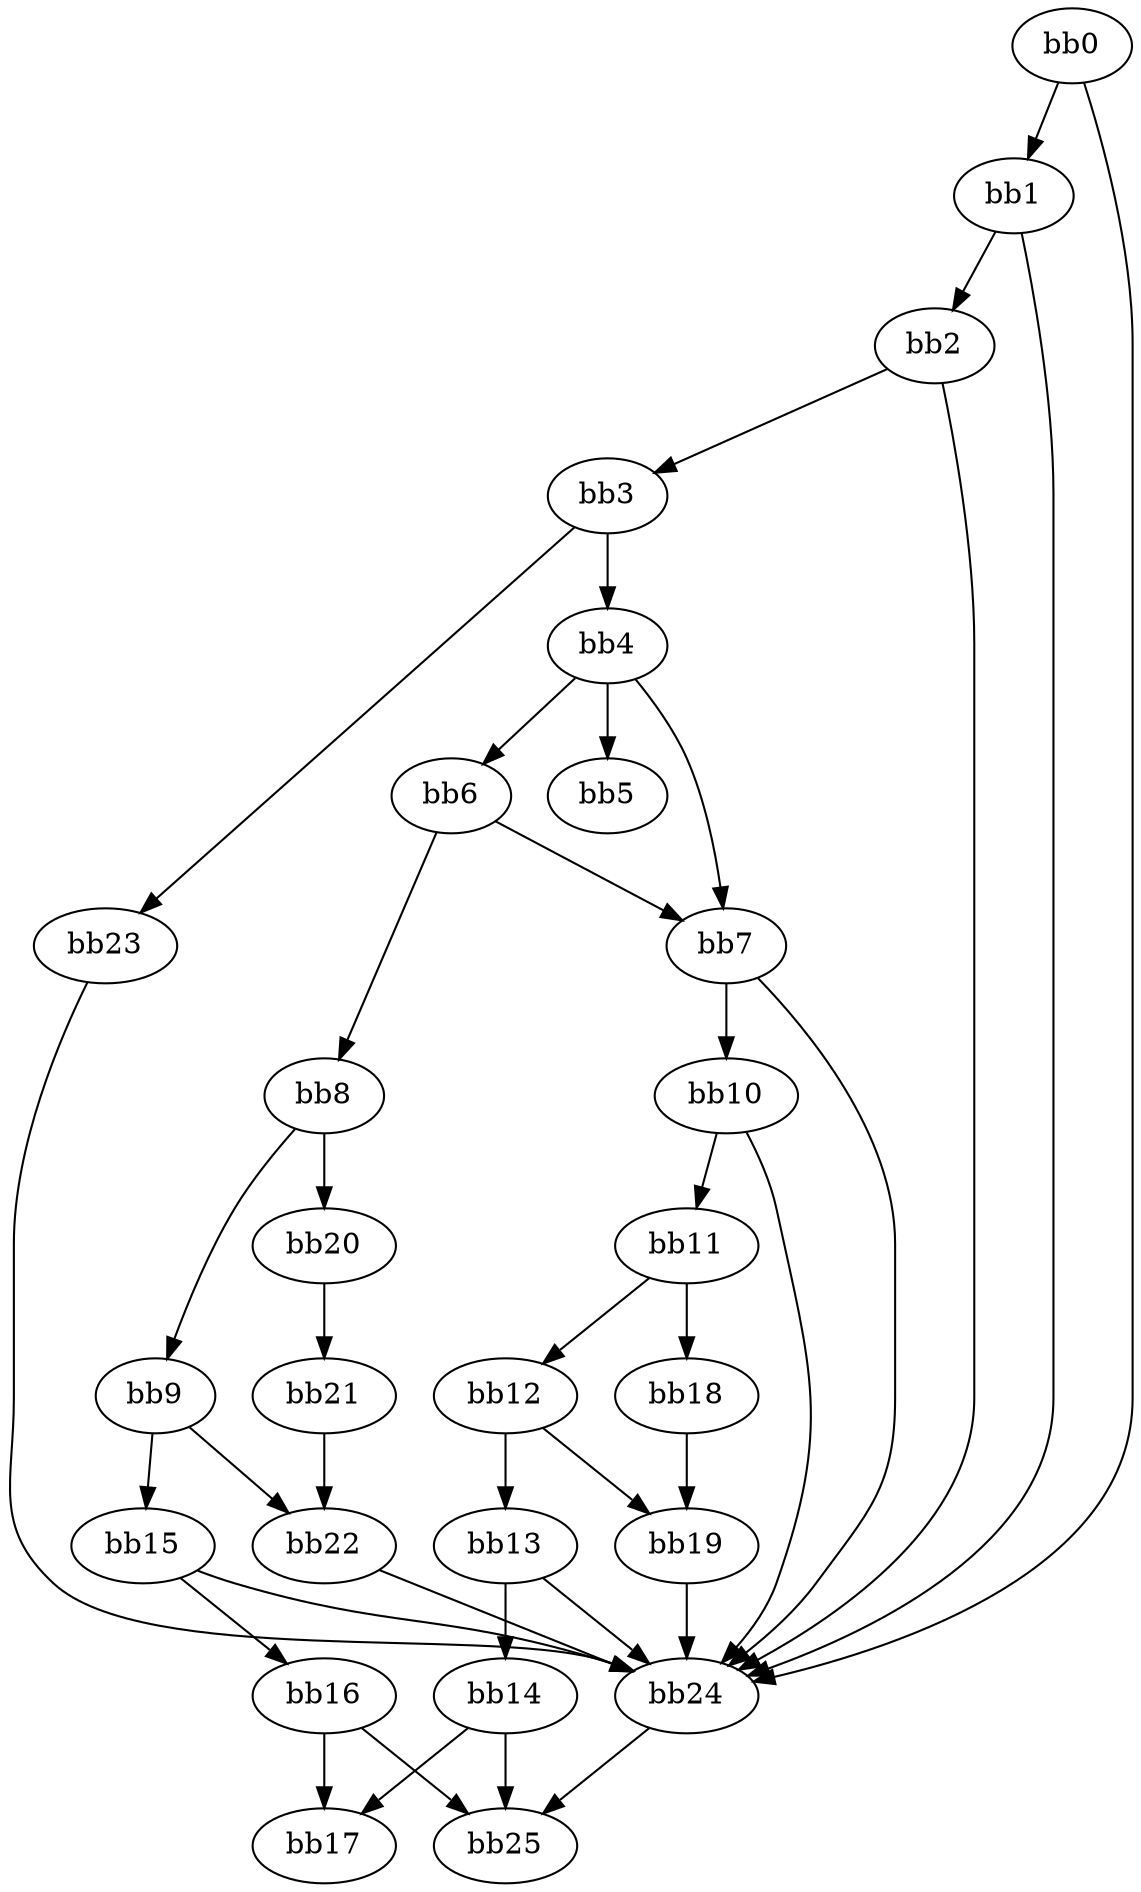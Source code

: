 digraph {
    0 [ label = "bb0\l" ]
    1 [ label = "bb1\l" ]
    2 [ label = "bb2\l" ]
    3 [ label = "bb3\l" ]
    4 [ label = "bb4\l" ]
    5 [ label = "bb5\l" ]
    6 [ label = "bb6\l" ]
    7 [ label = "bb7\l" ]
    8 [ label = "bb8\l" ]
    9 [ label = "bb9\l" ]
    10 [ label = "bb10\l" ]
    11 [ label = "bb11\l" ]
    12 [ label = "bb12\l" ]
    13 [ label = "bb13\l" ]
    14 [ label = "bb14\l" ]
    15 [ label = "bb15\l" ]
    16 [ label = "bb16\l" ]
    17 [ label = "bb17\l" ]
    18 [ label = "bb18\l" ]
    19 [ label = "bb19\l" ]
    20 [ label = "bb20\l" ]
    21 [ label = "bb21\l" ]
    22 [ label = "bb22\l" ]
    23 [ label = "bb23\l" ]
    24 [ label = "bb24\l" ]
    25 [ label = "bb25\l" ]
    0 -> 1 [ ]
    0 -> 24 [ ]
    1 -> 2 [ ]
    1 -> 24 [ ]
    2 -> 3 [ ]
    2 -> 24 [ ]
    3 -> 4 [ ]
    3 -> 23 [ ]
    4 -> 5 [ ]
    4 -> 6 [ ]
    4 -> 7 [ ]
    6 -> 7 [ ]
    6 -> 8 [ ]
    7 -> 10 [ ]
    7 -> 24 [ ]
    8 -> 9 [ ]
    8 -> 20 [ ]
    9 -> 15 [ ]
    9 -> 22 [ ]
    10 -> 11 [ ]
    10 -> 24 [ ]
    11 -> 12 [ ]
    11 -> 18 [ ]
    12 -> 13 [ ]
    12 -> 19 [ ]
    13 -> 14 [ ]
    13 -> 24 [ ]
    14 -> 17 [ ]
    14 -> 25 [ ]
    15 -> 16 [ ]
    15 -> 24 [ ]
    16 -> 17 [ ]
    16 -> 25 [ ]
    18 -> 19 [ ]
    19 -> 24 [ ]
    20 -> 21 [ ]
    21 -> 22 [ ]
    22 -> 24 [ ]
    23 -> 24 [ ]
    24 -> 25 [ ]
}

